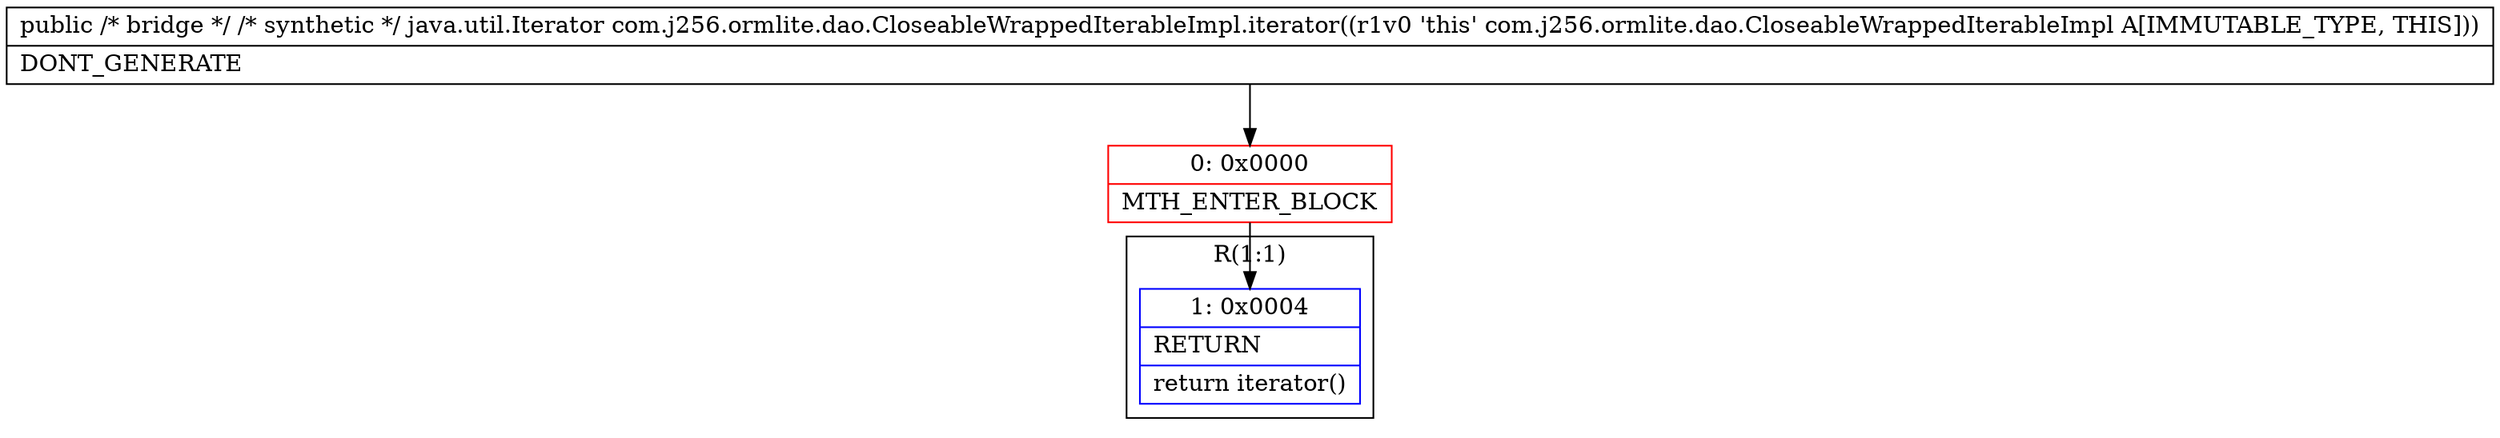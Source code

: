digraph "CFG forcom.j256.ormlite.dao.CloseableWrappedIterableImpl.iterator()Ljava\/util\/Iterator;" {
subgraph cluster_Region_1828034923 {
label = "R(1:1)";
node [shape=record,color=blue];
Node_1 [shape=record,label="{1\:\ 0x0004|RETURN\l|return iterator()\l}"];
}
Node_0 [shape=record,color=red,label="{0\:\ 0x0000|MTH_ENTER_BLOCK\l}"];
MethodNode[shape=record,label="{public \/* bridge *\/ \/* synthetic *\/ java.util.Iterator com.j256.ormlite.dao.CloseableWrappedIterableImpl.iterator((r1v0 'this' com.j256.ormlite.dao.CloseableWrappedIterableImpl A[IMMUTABLE_TYPE, THIS]))  | DONT_GENERATE\l}"];
MethodNode -> Node_0;
Node_0 -> Node_1;
}

